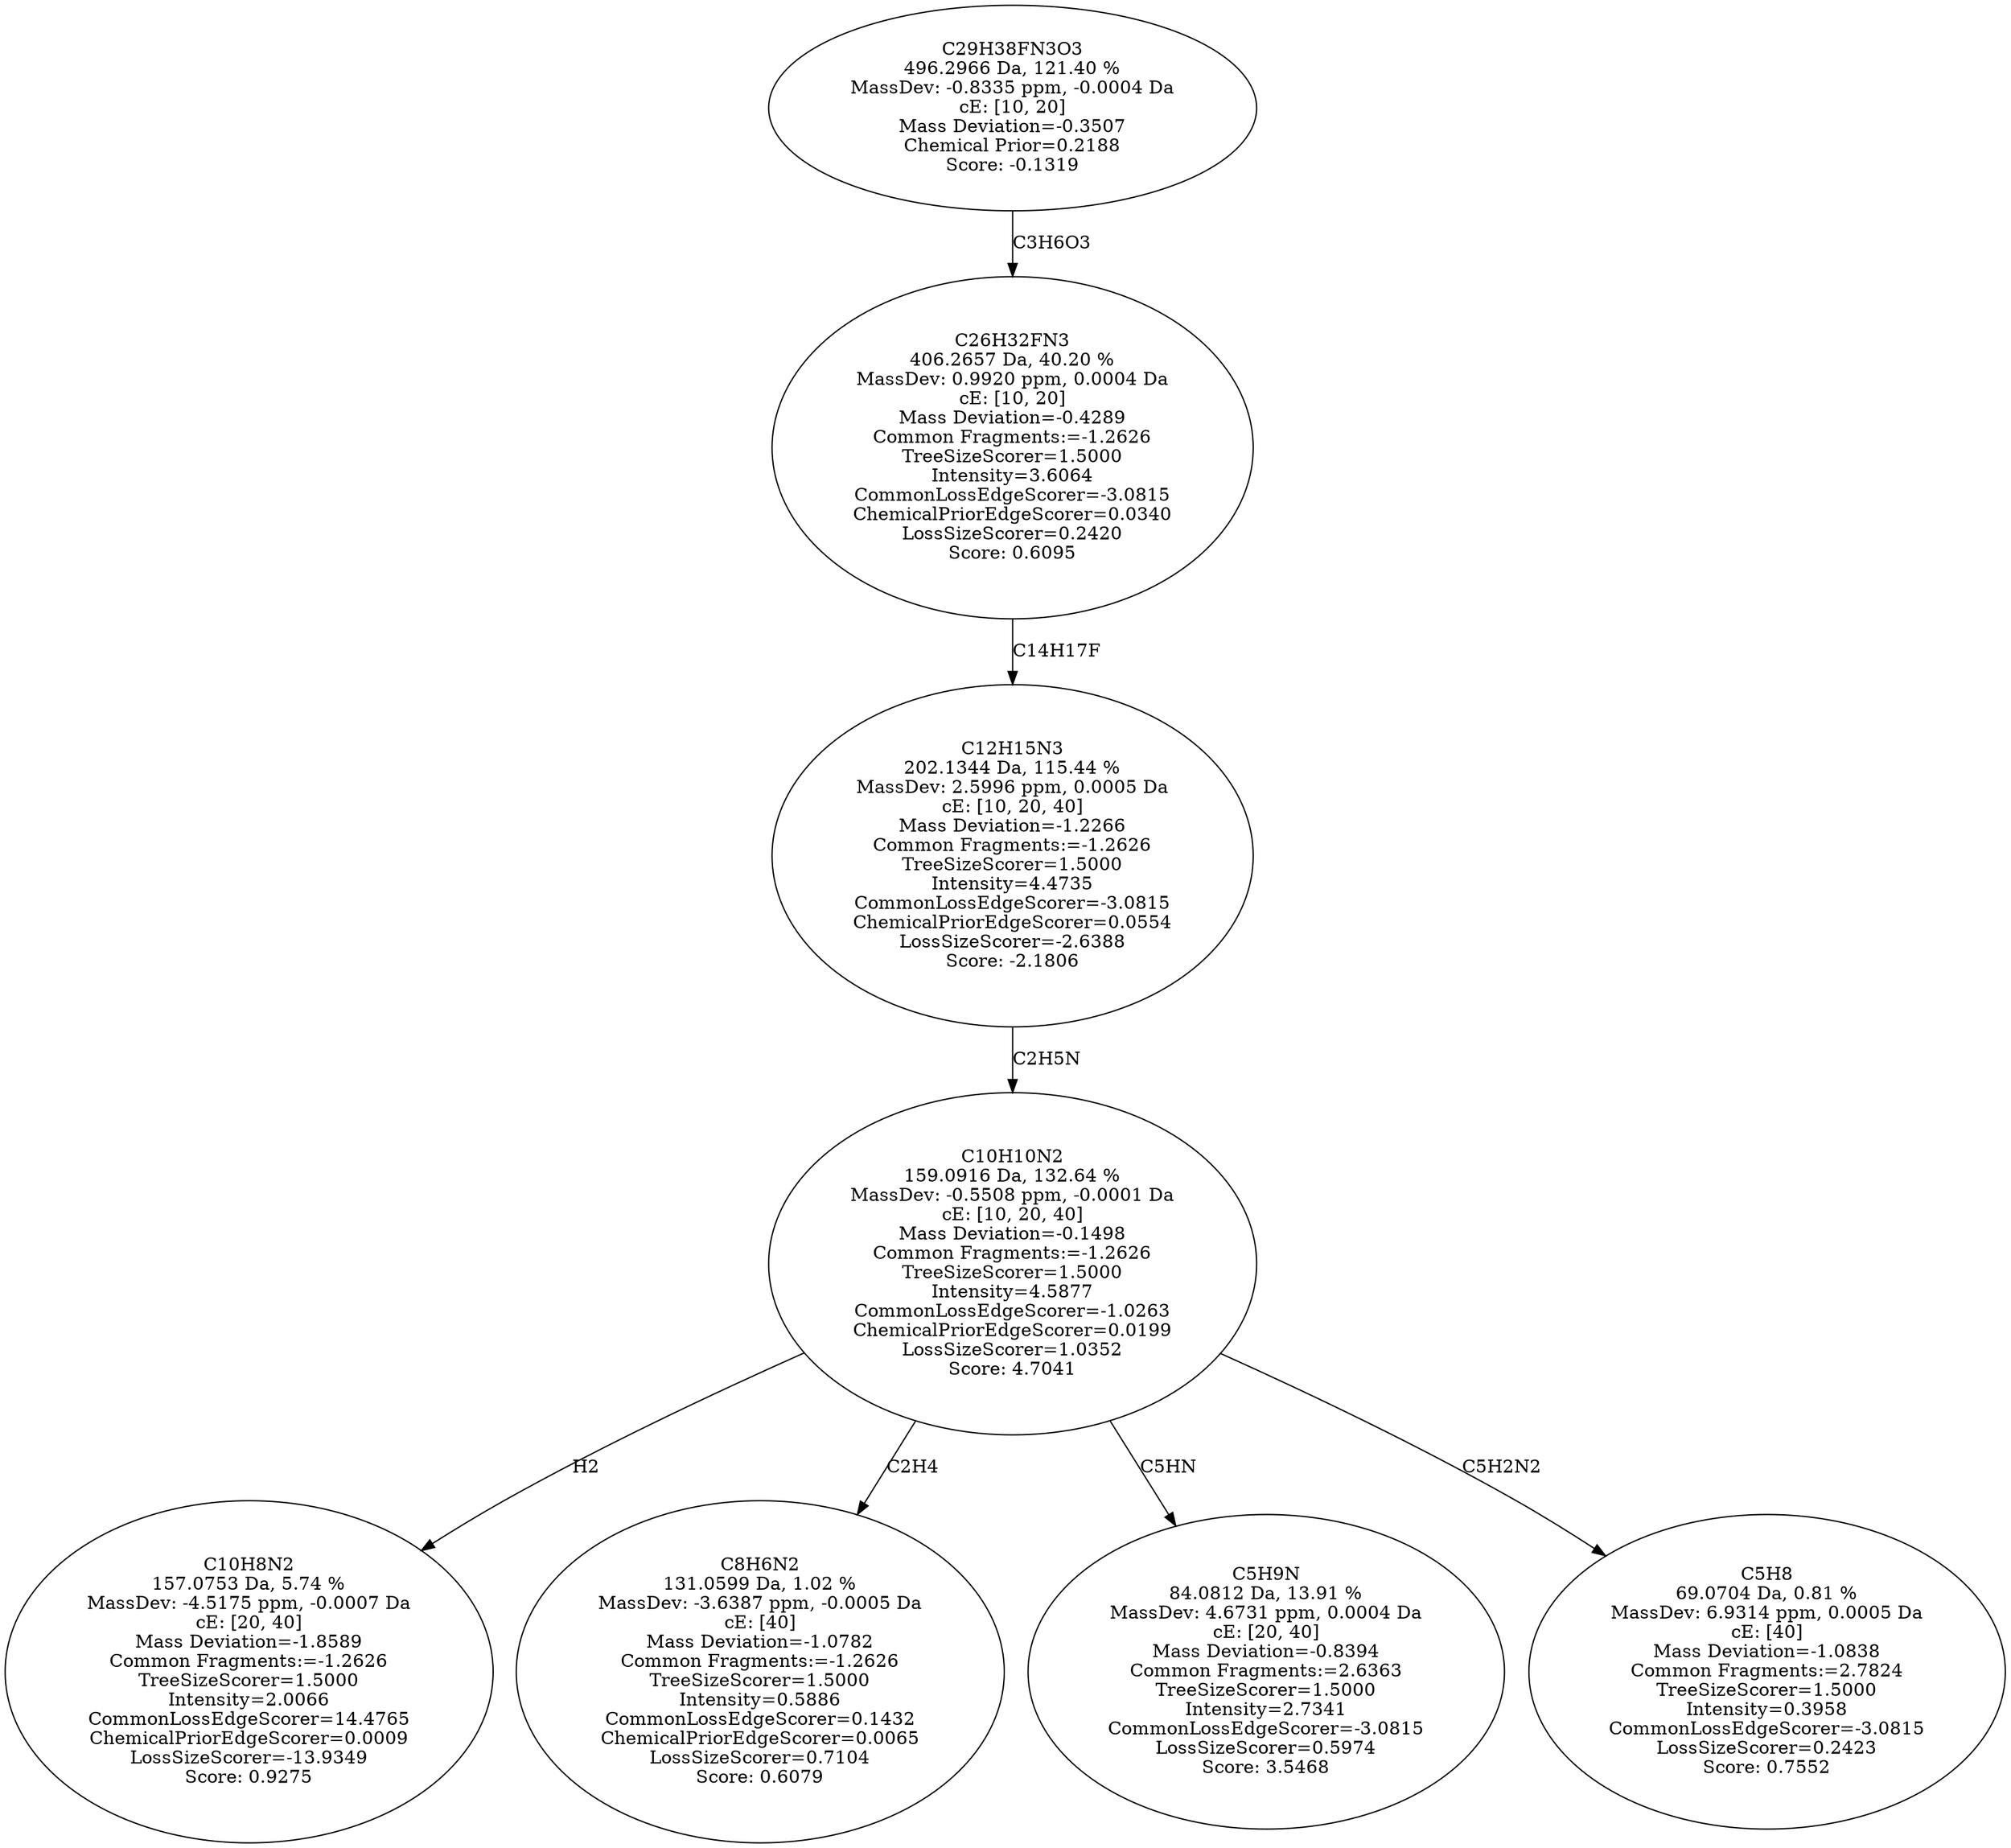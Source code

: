 strict digraph {
v1 [label="C10H8N2\n157.0753 Da, 5.74 %\nMassDev: -4.5175 ppm, -0.0007 Da\ncE: [20, 40]\nMass Deviation=-1.8589\nCommon Fragments:=-1.2626\nTreeSizeScorer=1.5000\nIntensity=2.0066\nCommonLossEdgeScorer=14.4765\nChemicalPriorEdgeScorer=0.0009\nLossSizeScorer=-13.9349\nScore: 0.9275"];
v2 [label="C8H6N2\n131.0599 Da, 1.02 %\nMassDev: -3.6387 ppm, -0.0005 Da\ncE: [40]\nMass Deviation=-1.0782\nCommon Fragments:=-1.2626\nTreeSizeScorer=1.5000\nIntensity=0.5886\nCommonLossEdgeScorer=0.1432\nChemicalPriorEdgeScorer=0.0065\nLossSizeScorer=0.7104\nScore: 0.6079"];
v3 [label="C5H9N\n84.0812 Da, 13.91 %\nMassDev: 4.6731 ppm, 0.0004 Da\ncE: [20, 40]\nMass Deviation=-0.8394\nCommon Fragments:=2.6363\nTreeSizeScorer=1.5000\nIntensity=2.7341\nCommonLossEdgeScorer=-3.0815\nLossSizeScorer=0.5974\nScore: 3.5468"];
v4 [label="C5H8\n69.0704 Da, 0.81 %\nMassDev: 6.9314 ppm, 0.0005 Da\ncE: [40]\nMass Deviation=-1.0838\nCommon Fragments:=2.7824\nTreeSizeScorer=1.5000\nIntensity=0.3958\nCommonLossEdgeScorer=-3.0815\nLossSizeScorer=0.2423\nScore: 0.7552"];
v5 [label="C10H10N2\n159.0916 Da, 132.64 %\nMassDev: -0.5508 ppm, -0.0001 Da\ncE: [10, 20, 40]\nMass Deviation=-0.1498\nCommon Fragments:=-1.2626\nTreeSizeScorer=1.5000\nIntensity=4.5877\nCommonLossEdgeScorer=-1.0263\nChemicalPriorEdgeScorer=0.0199\nLossSizeScorer=1.0352\nScore: 4.7041"];
v6 [label="C12H15N3\n202.1344 Da, 115.44 %\nMassDev: 2.5996 ppm, 0.0005 Da\ncE: [10, 20, 40]\nMass Deviation=-1.2266\nCommon Fragments:=-1.2626\nTreeSizeScorer=1.5000\nIntensity=4.4735\nCommonLossEdgeScorer=-3.0815\nChemicalPriorEdgeScorer=0.0554\nLossSizeScorer=-2.6388\nScore: -2.1806"];
v7 [label="C26H32FN3\n406.2657 Da, 40.20 %\nMassDev: 0.9920 ppm, 0.0004 Da\ncE: [10, 20]\nMass Deviation=-0.4289\nCommon Fragments:=-1.2626\nTreeSizeScorer=1.5000\nIntensity=3.6064\nCommonLossEdgeScorer=-3.0815\nChemicalPriorEdgeScorer=0.0340\nLossSizeScorer=0.2420\nScore: 0.6095"];
v8 [label="C29H38FN3O3\n496.2966 Da, 121.40 %\nMassDev: -0.8335 ppm, -0.0004 Da\ncE: [10, 20]\nMass Deviation=-0.3507\nChemical Prior=0.2188\nScore: -0.1319"];
v5 -> v1 [label="H2"];
v5 -> v2 [label="C2H4"];
v5 -> v3 [label="C5HN"];
v5 -> v4 [label="C5H2N2"];
v6 -> v5 [label="C2H5N"];
v7 -> v6 [label="C14H17F"];
v8 -> v7 [label="C3H6O3"];
}